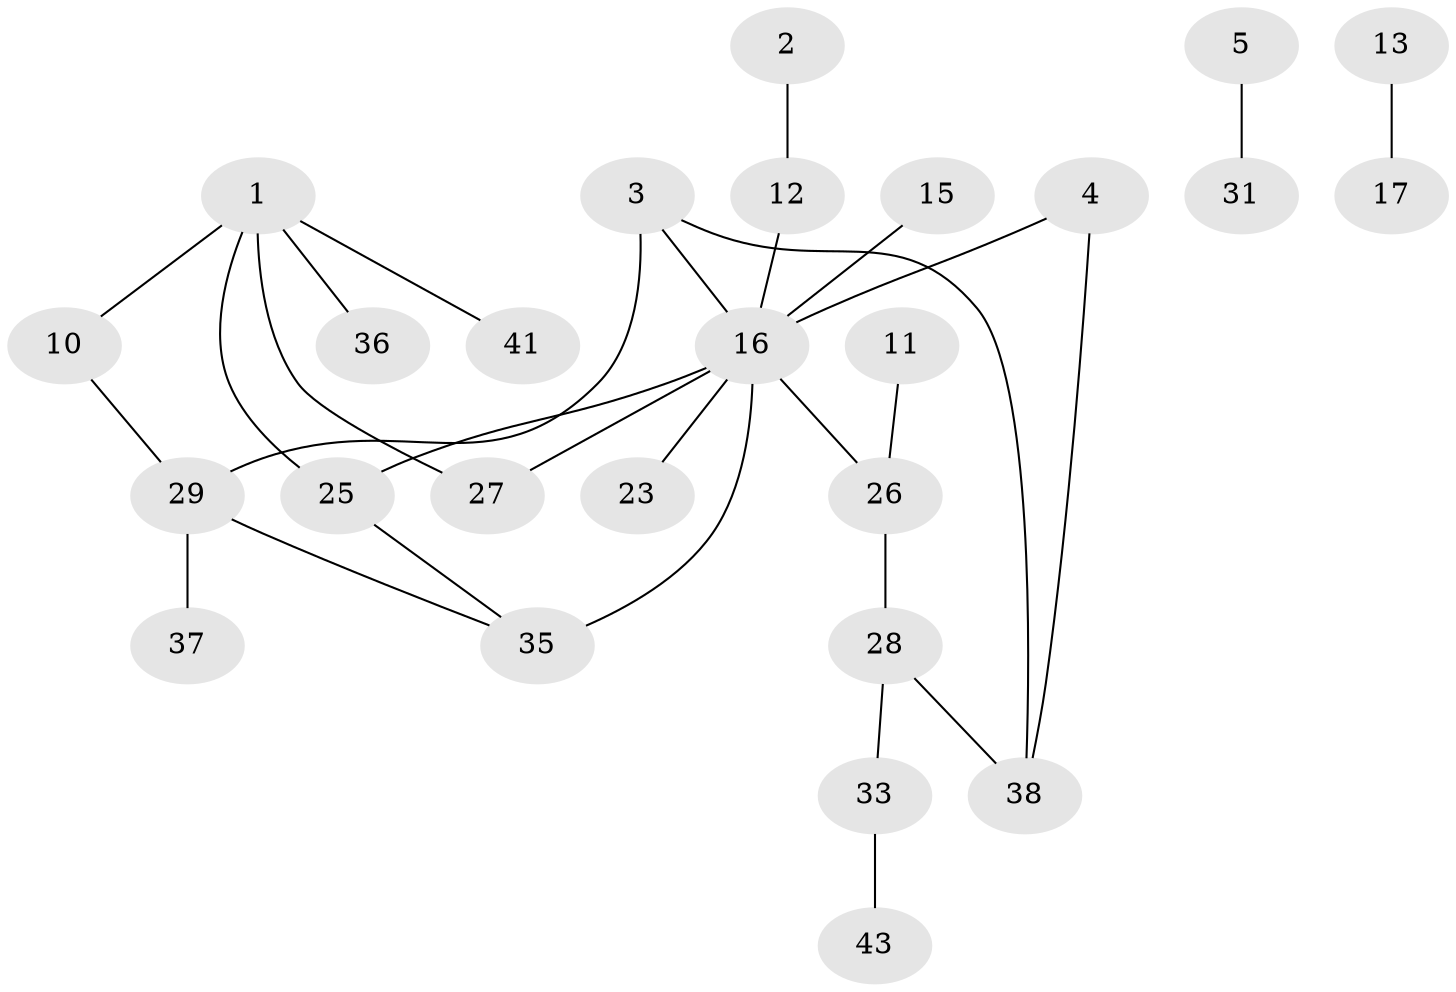 // original degree distribution, {4: 0.045454545454545456, 1: 0.3409090909090909, 3: 0.1590909090909091, 2: 0.2727272727272727, 0: 0.1590909090909091, 5: 0.022727272727272728}
// Generated by graph-tools (version 1.1) at 2025/33/03/09/25 02:33:25]
// undirected, 26 vertices, 29 edges
graph export_dot {
graph [start="1"]
  node [color=gray90,style=filled];
  1;
  2;
  3;
  4;
  5;
  10;
  11;
  12;
  13;
  15;
  16;
  17;
  23;
  25;
  26;
  27;
  28;
  29;
  31;
  33;
  35;
  36;
  37;
  38;
  41;
  43;
  1 -- 10 [weight=1.0];
  1 -- 25 [weight=1.0];
  1 -- 27 [weight=1.0];
  1 -- 36 [weight=1.0];
  1 -- 41 [weight=1.0];
  2 -- 12 [weight=1.0];
  3 -- 16 [weight=1.0];
  3 -- 29 [weight=1.0];
  3 -- 38 [weight=1.0];
  4 -- 16 [weight=1.0];
  4 -- 38 [weight=1.0];
  5 -- 31 [weight=1.0];
  10 -- 29 [weight=1.0];
  11 -- 26 [weight=1.0];
  12 -- 16 [weight=1.0];
  13 -- 17 [weight=2.0];
  15 -- 16 [weight=1.0];
  16 -- 23 [weight=1.0];
  16 -- 25 [weight=1.0];
  16 -- 26 [weight=1.0];
  16 -- 27 [weight=1.0];
  16 -- 35 [weight=2.0];
  25 -- 35 [weight=1.0];
  26 -- 28 [weight=1.0];
  28 -- 33 [weight=1.0];
  28 -- 38 [weight=1.0];
  29 -- 35 [weight=1.0];
  29 -- 37 [weight=1.0];
  33 -- 43 [weight=1.0];
}
